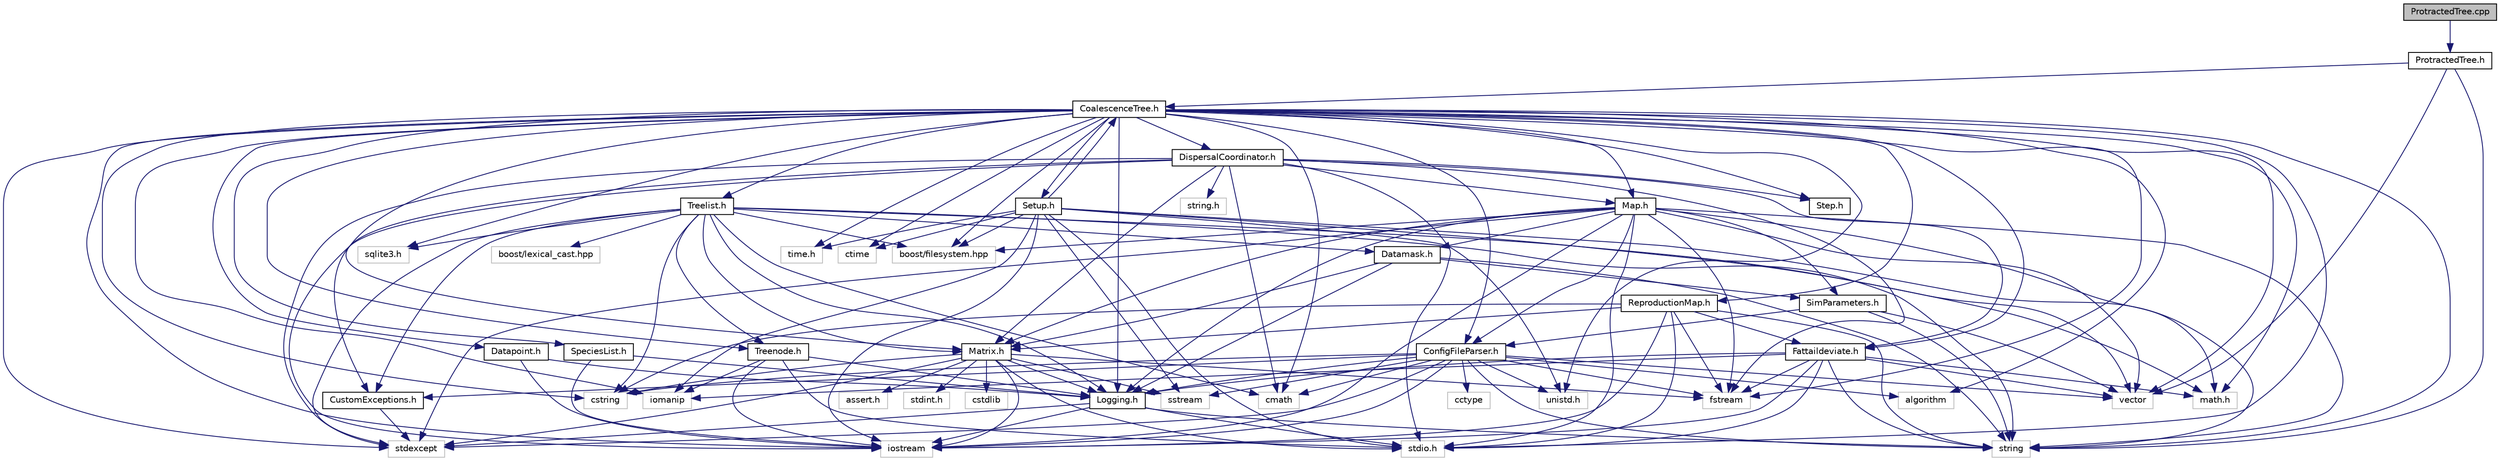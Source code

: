 digraph "ProtractedTree.cpp"
{
  edge [fontname="Helvetica",fontsize="10",labelfontname="Helvetica",labelfontsize="10"];
  node [fontname="Helvetica",fontsize="10",shape=record];
  Node1 [label="ProtractedTree.cpp",height=0.2,width=0.4,color="black", fillcolor="grey75", style="filled", fontcolor="black"];
  Node1 -> Node2 [color="midnightblue",fontsize="10",style="solid"];
  Node2 [label="ProtractedTree.h",height=0.2,width=0.4,color="black", fillcolor="white", style="filled",URL="$_protracted_tree_8h.html",tooltip="Contains the ProtractedTree class for running simulations and outputting the phylogenetic trees using..."];
  Node2 -> Node3 [color="midnightblue",fontsize="10",style="solid"];
  Node3 [label="vector",height=0.2,width=0.4,color="grey75", fillcolor="white", style="filled"];
  Node2 -> Node4 [color="midnightblue",fontsize="10",style="solid"];
  Node4 [label="string",height=0.2,width=0.4,color="grey75", fillcolor="white", style="filled"];
  Node2 -> Node5 [color="midnightblue",fontsize="10",style="solid"];
  Node5 [label="CoalescenceTree.h",height=0.2,width=0.4,color="black", fillcolor="white", style="filled",URL="$_tree_8h.html",tooltip="Contains the CoalescenceTree class for running simulations and outputting the phylogenetic tree. "];
  Node5 -> Node6 [color="midnightblue",fontsize="10",style="solid"];
  Node6 [label="stdio.h",height=0.2,width=0.4,color="grey75", fillcolor="white", style="filled"];
  Node5 -> Node7 [color="midnightblue",fontsize="10",style="solid"];
  Node7 [label="fstream",height=0.2,width=0.4,color="grey75", fillcolor="white", style="filled"];
  Node5 -> Node3 [color="midnightblue",fontsize="10",style="solid"];
  Node5 -> Node8 [color="midnightblue",fontsize="10",style="solid"];
  Node8 [label="iostream",height=0.2,width=0.4,color="grey75", fillcolor="white", style="filled"];
  Node5 -> Node4 [color="midnightblue",fontsize="10",style="solid"];
  Node5 -> Node9 [color="midnightblue",fontsize="10",style="solid"];
  Node9 [label="cstring",height=0.2,width=0.4,color="grey75", fillcolor="white", style="filled"];
  Node5 -> Node10 [color="midnightblue",fontsize="10",style="solid"];
  Node10 [label="math.h",height=0.2,width=0.4,color="grey75", fillcolor="white", style="filled"];
  Node5 -> Node11 [color="midnightblue",fontsize="10",style="solid"];
  Node11 [label="iomanip",height=0.2,width=0.4,color="grey75", fillcolor="white", style="filled"];
  Node5 -> Node12 [color="midnightblue",fontsize="10",style="solid"];
  Node12 [label="cmath",height=0.2,width=0.4,color="grey75", fillcolor="white", style="filled"];
  Node5 -> Node13 [color="midnightblue",fontsize="10",style="solid"];
  Node13 [label="time.h",height=0.2,width=0.4,color="grey75", fillcolor="white", style="filled"];
  Node5 -> Node14 [color="midnightblue",fontsize="10",style="solid"];
  Node14 [label="ctime",height=0.2,width=0.4,color="grey75", fillcolor="white", style="filled"];
  Node5 -> Node15 [color="midnightblue",fontsize="10",style="solid"];
  Node15 [label="sqlite3.h",height=0.2,width=0.4,color="grey75", fillcolor="white", style="filled"];
  Node5 -> Node16 [color="midnightblue",fontsize="10",style="solid"];
  Node16 [label="unistd.h",height=0.2,width=0.4,color="grey75", fillcolor="white", style="filled"];
  Node5 -> Node17 [color="midnightblue",fontsize="10",style="solid"];
  Node17 [label="algorithm",height=0.2,width=0.4,color="grey75", fillcolor="white", style="filled"];
  Node5 -> Node18 [color="midnightblue",fontsize="10",style="solid"];
  Node18 [label="stdexcept",height=0.2,width=0.4,color="grey75", fillcolor="white", style="filled"];
  Node5 -> Node19 [color="midnightblue",fontsize="10",style="solid"];
  Node19 [label="boost/filesystem.hpp",height=0.2,width=0.4,color="grey75", fillcolor="white", style="filled"];
  Node5 -> Node20 [color="midnightblue",fontsize="10",style="solid"];
  Node20 [label="Matrix.h",height=0.2,width=0.4,color="black", fillcolor="white", style="filled",URL="$_matrix_8h.html",tooltip="Contains a template for a matrix with all the basic matrix operations overloaded. ..."];
  Node20 -> Node6 [color="midnightblue",fontsize="10",style="solid"];
  Node20 -> Node8 [color="midnightblue",fontsize="10",style="solid"];
  Node20 -> Node21 [color="midnightblue",fontsize="10",style="solid"];
  Node21 [label="sstream",height=0.2,width=0.4,color="grey75", fillcolor="white", style="filled"];
  Node20 -> Node7 [color="midnightblue",fontsize="10",style="solid"];
  Node20 -> Node22 [color="midnightblue",fontsize="10",style="solid"];
  Node22 [label="cstdlib",height=0.2,width=0.4,color="grey75", fillcolor="white", style="filled"];
  Node20 -> Node9 [color="midnightblue",fontsize="10",style="solid"];
  Node20 -> Node18 [color="midnightblue",fontsize="10",style="solid"];
  Node20 -> Node23 [color="midnightblue",fontsize="10",style="solid"];
  Node23 [label="assert.h",height=0.2,width=0.4,color="grey75", fillcolor="white", style="filled"];
  Node20 -> Node24 [color="midnightblue",fontsize="10",style="solid"];
  Node24 [label="stdint.h",height=0.2,width=0.4,color="grey75", fillcolor="white", style="filled"];
  Node20 -> Node25 [color="midnightblue",fontsize="10",style="solid"];
  Node25 [label="Logging.h",height=0.2,width=0.4,color="black", fillcolor="white", style="filled",URL="$_logging_8h.html",tooltip="Conditionally either write to cout (for non-python versions) or outputs to the logging module in pyth..."];
  Node25 -> Node4 [color="midnightblue",fontsize="10",style="solid"];
  Node25 -> Node8 [color="midnightblue",fontsize="10",style="solid"];
  Node25 -> Node6 [color="midnightblue",fontsize="10",style="solid"];
  Node25 -> Node18 [color="midnightblue",fontsize="10",style="solid"];
  Node5 -> Node26 [color="midnightblue",fontsize="10",style="solid"];
  Node26 [label="Fattaildeviate.h",height=0.2,width=0.4,color="black", fillcolor="white", style="filled",URL="$_fattaildeviate_8h.html",tooltip="Contains a generic random number generator. Provided by James Rosindell (j.rosindell@imperial.ac.uk) with moderate modifications by Samuel Thompson (thomsonsed@gmail.com). "];
  Node26 -> Node6 [color="midnightblue",fontsize="10",style="solid"];
  Node26 -> Node4 [color="midnightblue",fontsize="10",style="solid"];
  Node26 -> Node11 [color="midnightblue",fontsize="10",style="solid"];
  Node26 -> Node10 [color="midnightblue",fontsize="10",style="solid"];
  Node26 -> Node3 [color="midnightblue",fontsize="10",style="solid"];
  Node26 -> Node8 [color="midnightblue",fontsize="10",style="solid"];
  Node26 -> Node7 [color="midnightblue",fontsize="10",style="solid"];
  Node26 -> Node25 [color="midnightblue",fontsize="10",style="solid"];
  Node5 -> Node27 [color="midnightblue",fontsize="10",style="solid"];
  Node27 [label="Datapoint.h",height=0.2,width=0.4,color="black", fillcolor="white", style="filled",URL="$_datapoint_8h.html",tooltip="Contains the Datapoint class for storing objects during simulation run time. "];
  Node27 -> Node8 [color="midnightblue",fontsize="10",style="solid"];
  Node27 -> Node25 [color="midnightblue",fontsize="10",style="solid"];
  Node5 -> Node28 [color="midnightblue",fontsize="10",style="solid"];
  Node28 [label="Treenode.h",height=0.2,width=0.4,color="black", fillcolor="white", style="filled",URL="$_treenode_8h.html",tooltip="Contains the Treenode class for storing the coalescence tree. "];
  Node28 -> Node6 [color="midnightblue",fontsize="10",style="solid"];
  Node28 -> Node8 [color="midnightblue",fontsize="10",style="solid"];
  Node28 -> Node11 [color="midnightblue",fontsize="10",style="solid"];
  Node28 -> Node25 [color="midnightblue",fontsize="10",style="solid"];
  Node5 -> Node29 [color="midnightblue",fontsize="10",style="solid"];
  Node29 [label="SpeciesList.h",height=0.2,width=0.4,color="black", fillcolor="white", style="filled",URL="$_species_list_8h.html",tooltip="Contains the SpeciesList class for usage in coalescence simulations. "];
  Node29 -> Node8 [color="midnightblue",fontsize="10",style="solid"];
  Node29 -> Node25 [color="midnightblue",fontsize="10",style="solid"];
  Node5 -> Node30 [color="midnightblue",fontsize="10",style="solid"];
  Node30 [label="Map.h",height=0.2,width=0.4,color="black", fillcolor="white", style="filled",URL="$_map_8h.html",tooltip="Contains the Map object for easy referencing of the respective coarse and fine map within the same co..."];
  Node30 -> Node4 [color="midnightblue",fontsize="10",style="solid"];
  Node30 -> Node6 [color="midnightblue",fontsize="10",style="solid"];
  Node30 -> Node3 [color="midnightblue",fontsize="10",style="solid"];
  Node30 -> Node8 [color="midnightblue",fontsize="10",style="solid"];
  Node30 -> Node7 [color="midnightblue",fontsize="10",style="solid"];
  Node30 -> Node10 [color="midnightblue",fontsize="10",style="solid"];
  Node30 -> Node18 [color="midnightblue",fontsize="10",style="solid"];
  Node30 -> Node31 [color="midnightblue",fontsize="10",style="solid"];
  Node31 [label="ConfigFileParser.h",height=0.2,width=0.4,color="black", fillcolor="white", style="filled",URL="$_config_file_parser_8h_source.html"];
  Node31 -> Node4 [color="midnightblue",fontsize="10",style="solid"];
  Node31 -> Node8 [color="midnightblue",fontsize="10",style="solid"];
  Node31 -> Node21 [color="midnightblue",fontsize="10",style="solid"];
  Node31 -> Node7 [color="midnightblue",fontsize="10",style="solid"];
  Node31 -> Node18 [color="midnightblue",fontsize="10",style="solid"];
  Node31 -> Node3 [color="midnightblue",fontsize="10",style="solid"];
  Node31 -> Node9 [color="midnightblue",fontsize="10",style="solid"];
  Node31 -> Node16 [color="midnightblue",fontsize="10",style="solid"];
  Node31 -> Node12 [color="midnightblue",fontsize="10",style="solid"];
  Node31 -> Node32 [color="midnightblue",fontsize="10",style="solid"];
  Node32 [label="cctype",height=0.2,width=0.4,color="grey75", fillcolor="white", style="filled"];
  Node31 -> Node17 [color="midnightblue",fontsize="10",style="solid"];
  Node31 -> Node33 [color="midnightblue",fontsize="10",style="solid"];
  Node33 [label="CustomExceptions.h",height=0.2,width=0.4,color="black", fillcolor="white", style="filled",URL="$_custom_exceptions_8h.html",tooltip="Contains the various exceptions used by NECSim. "];
  Node33 -> Node18 [color="midnightblue",fontsize="10",style="solid"];
  Node31 -> Node25 [color="midnightblue",fontsize="10",style="solid"];
  Node30 -> Node19 [color="midnightblue",fontsize="10",style="solid"];
  Node30 -> Node20 [color="midnightblue",fontsize="10",style="solid"];
  Node30 -> Node25 [color="midnightblue",fontsize="10",style="solid"];
  Node30 -> Node34 [color="midnightblue",fontsize="10",style="solid"];
  Node34 [label="Datamask.h",height=0.2,width=0.4,color="black", fillcolor="white", style="filled",URL="$_datamask_8h_source.html"];
  Node34 -> Node4 [color="midnightblue",fontsize="10",style="solid"];
  Node34 -> Node20 [color="midnightblue",fontsize="10",style="solid"];
  Node34 -> Node35 [color="midnightblue",fontsize="10",style="solid"];
  Node35 [label="SimParameters.h",height=0.2,width=0.4,color="black", fillcolor="white", style="filled",URL="$_sim_parameters_8h_source.html"];
  Node35 -> Node4 [color="midnightblue",fontsize="10",style="solid"];
  Node35 -> Node3 [color="midnightblue",fontsize="10",style="solid"];
  Node35 -> Node31 [color="midnightblue",fontsize="10",style="solid"];
  Node34 -> Node25 [color="midnightblue",fontsize="10",style="solid"];
  Node30 -> Node35 [color="midnightblue",fontsize="10",style="solid"];
  Node5 -> Node36 [color="midnightblue",fontsize="10",style="solid"];
  Node36 [label="Treelist.h",height=0.2,width=0.4,color="black", fillcolor="white", style="filled",URL="$_treelist_8h.html",tooltip="Contains the Treelist object, which is used for reconstructing the coalescence tree after simulations..."];
  Node36 -> Node10 [color="midnightblue",fontsize="10",style="solid"];
  Node36 -> Node15 [color="midnightblue",fontsize="10",style="solid"];
  Node36 -> Node9 [color="midnightblue",fontsize="10",style="solid"];
  Node36 -> Node12 [color="midnightblue",fontsize="10",style="solid"];
  Node36 -> Node18 [color="midnightblue",fontsize="10",style="solid"];
  Node36 -> Node4 [color="midnightblue",fontsize="10",style="solid"];
  Node36 -> Node19 [color="midnightblue",fontsize="10",style="solid"];
  Node36 -> Node37 [color="midnightblue",fontsize="10",style="solid"];
  Node37 [label="boost/lexical_cast.hpp",height=0.2,width=0.4,color="grey75", fillcolor="white", style="filled"];
  Node36 -> Node33 [color="midnightblue",fontsize="10",style="solid"];
  Node36 -> Node25 [color="midnightblue",fontsize="10",style="solid"];
  Node36 -> Node28 [color="midnightblue",fontsize="10",style="solid"];
  Node36 -> Node20 [color="midnightblue",fontsize="10",style="solid"];
  Node36 -> Node34 [color="midnightblue",fontsize="10",style="solid"];
  Node5 -> Node31 [color="midnightblue",fontsize="10",style="solid"];
  Node5 -> Node38 [color="midnightblue",fontsize="10",style="solid"];
  Node38 [label="Setup.h",height=0.2,width=0.4,color="black", fillcolor="white", style="filled",URL="$_setup_8h.html",tooltip="Contains declarations for the command line parsing and setup options for NECSim. "];
  Node38 -> Node4 [color="midnightblue",fontsize="10",style="solid"];
  Node38 -> Node3 [color="midnightblue",fontsize="10",style="solid"];
  Node38 -> Node16 [color="midnightblue",fontsize="10",style="solid"];
  Node38 -> Node21 [color="midnightblue",fontsize="10",style="solid"];
  Node38 -> Node14 [color="midnightblue",fontsize="10",style="solid"];
  Node38 -> Node19 [color="midnightblue",fontsize="10",style="solid"];
  Node38 -> Node6 [color="midnightblue",fontsize="10",style="solid"];
  Node38 -> Node13 [color="midnightblue",fontsize="10",style="solid"];
  Node38 -> Node8 [color="midnightblue",fontsize="10",style="solid"];
  Node38 -> Node11 [color="midnightblue",fontsize="10",style="solid"];
  Node38 -> Node5 [color="midnightblue",fontsize="10",style="solid"];
  Node5 -> Node25 [color="midnightblue",fontsize="10",style="solid"];
  Node5 -> Node39 [color="midnightblue",fontsize="10",style="solid"];
  Node39 [label="DispersalCoordinator.h",height=0.2,width=0.4,color="black", fillcolor="white", style="filled",URL="$_dispersal_coordinator_8h.html",tooltip="Contains the DispersalCoordinator, which contains all routines related to dispersal including utilisa..."];
  Node39 -> Node40 [color="midnightblue",fontsize="10",style="solid"];
  Node40 [label="string.h",height=0.2,width=0.4,color="grey75", fillcolor="white", style="filled"];
  Node39 -> Node6 [color="midnightblue",fontsize="10",style="solid"];
  Node39 -> Node8 [color="midnightblue",fontsize="10",style="solid"];
  Node39 -> Node7 [color="midnightblue",fontsize="10",style="solid"];
  Node39 -> Node18 [color="midnightblue",fontsize="10",style="solid"];
  Node39 -> Node12 [color="midnightblue",fontsize="10",style="solid"];
  Node39 -> Node33 [color="midnightblue",fontsize="10",style="solid"];
  Node39 -> Node26 [color="midnightblue",fontsize="10",style="solid"];
  Node39 -> Node20 [color="midnightblue",fontsize="10",style="solid"];
  Node39 -> Node41 [color="midnightblue",fontsize="10",style="solid"];
  Node41 [label="Step.h",height=0.2,width=0.4,color="black", fillcolor="white", style="filled",URL="$_step_8h.html",tooltip="Contains the Step class for storing required data during a single step of a coalescence simulation..."];
  Node39 -> Node30 [color="midnightblue",fontsize="10",style="solid"];
  Node5 -> Node41 [color="midnightblue",fontsize="10",style="solid"];
  Node5 -> Node42 [color="midnightblue",fontsize="10",style="solid"];
  Node42 [label="ReproductionMap.h",height=0.2,width=0.4,color="black", fillcolor="white", style="filled",URL="$_reproduction_map_8h.html",tooltip="Contains the ReproductionMap, which inherits from Matrix and adds a few extra parameters. "];
  Node42 -> Node9 [color="midnightblue",fontsize="10",style="solid"];
  Node42 -> Node4 [color="midnightblue",fontsize="10",style="solid"];
  Node42 -> Node6 [color="midnightblue",fontsize="10",style="solid"];
  Node42 -> Node8 [color="midnightblue",fontsize="10",style="solid"];
  Node42 -> Node7 [color="midnightblue",fontsize="10",style="solid"];
  Node42 -> Node20 [color="midnightblue",fontsize="10",style="solid"];
  Node42 -> Node26 [color="midnightblue",fontsize="10",style="solid"];
}
